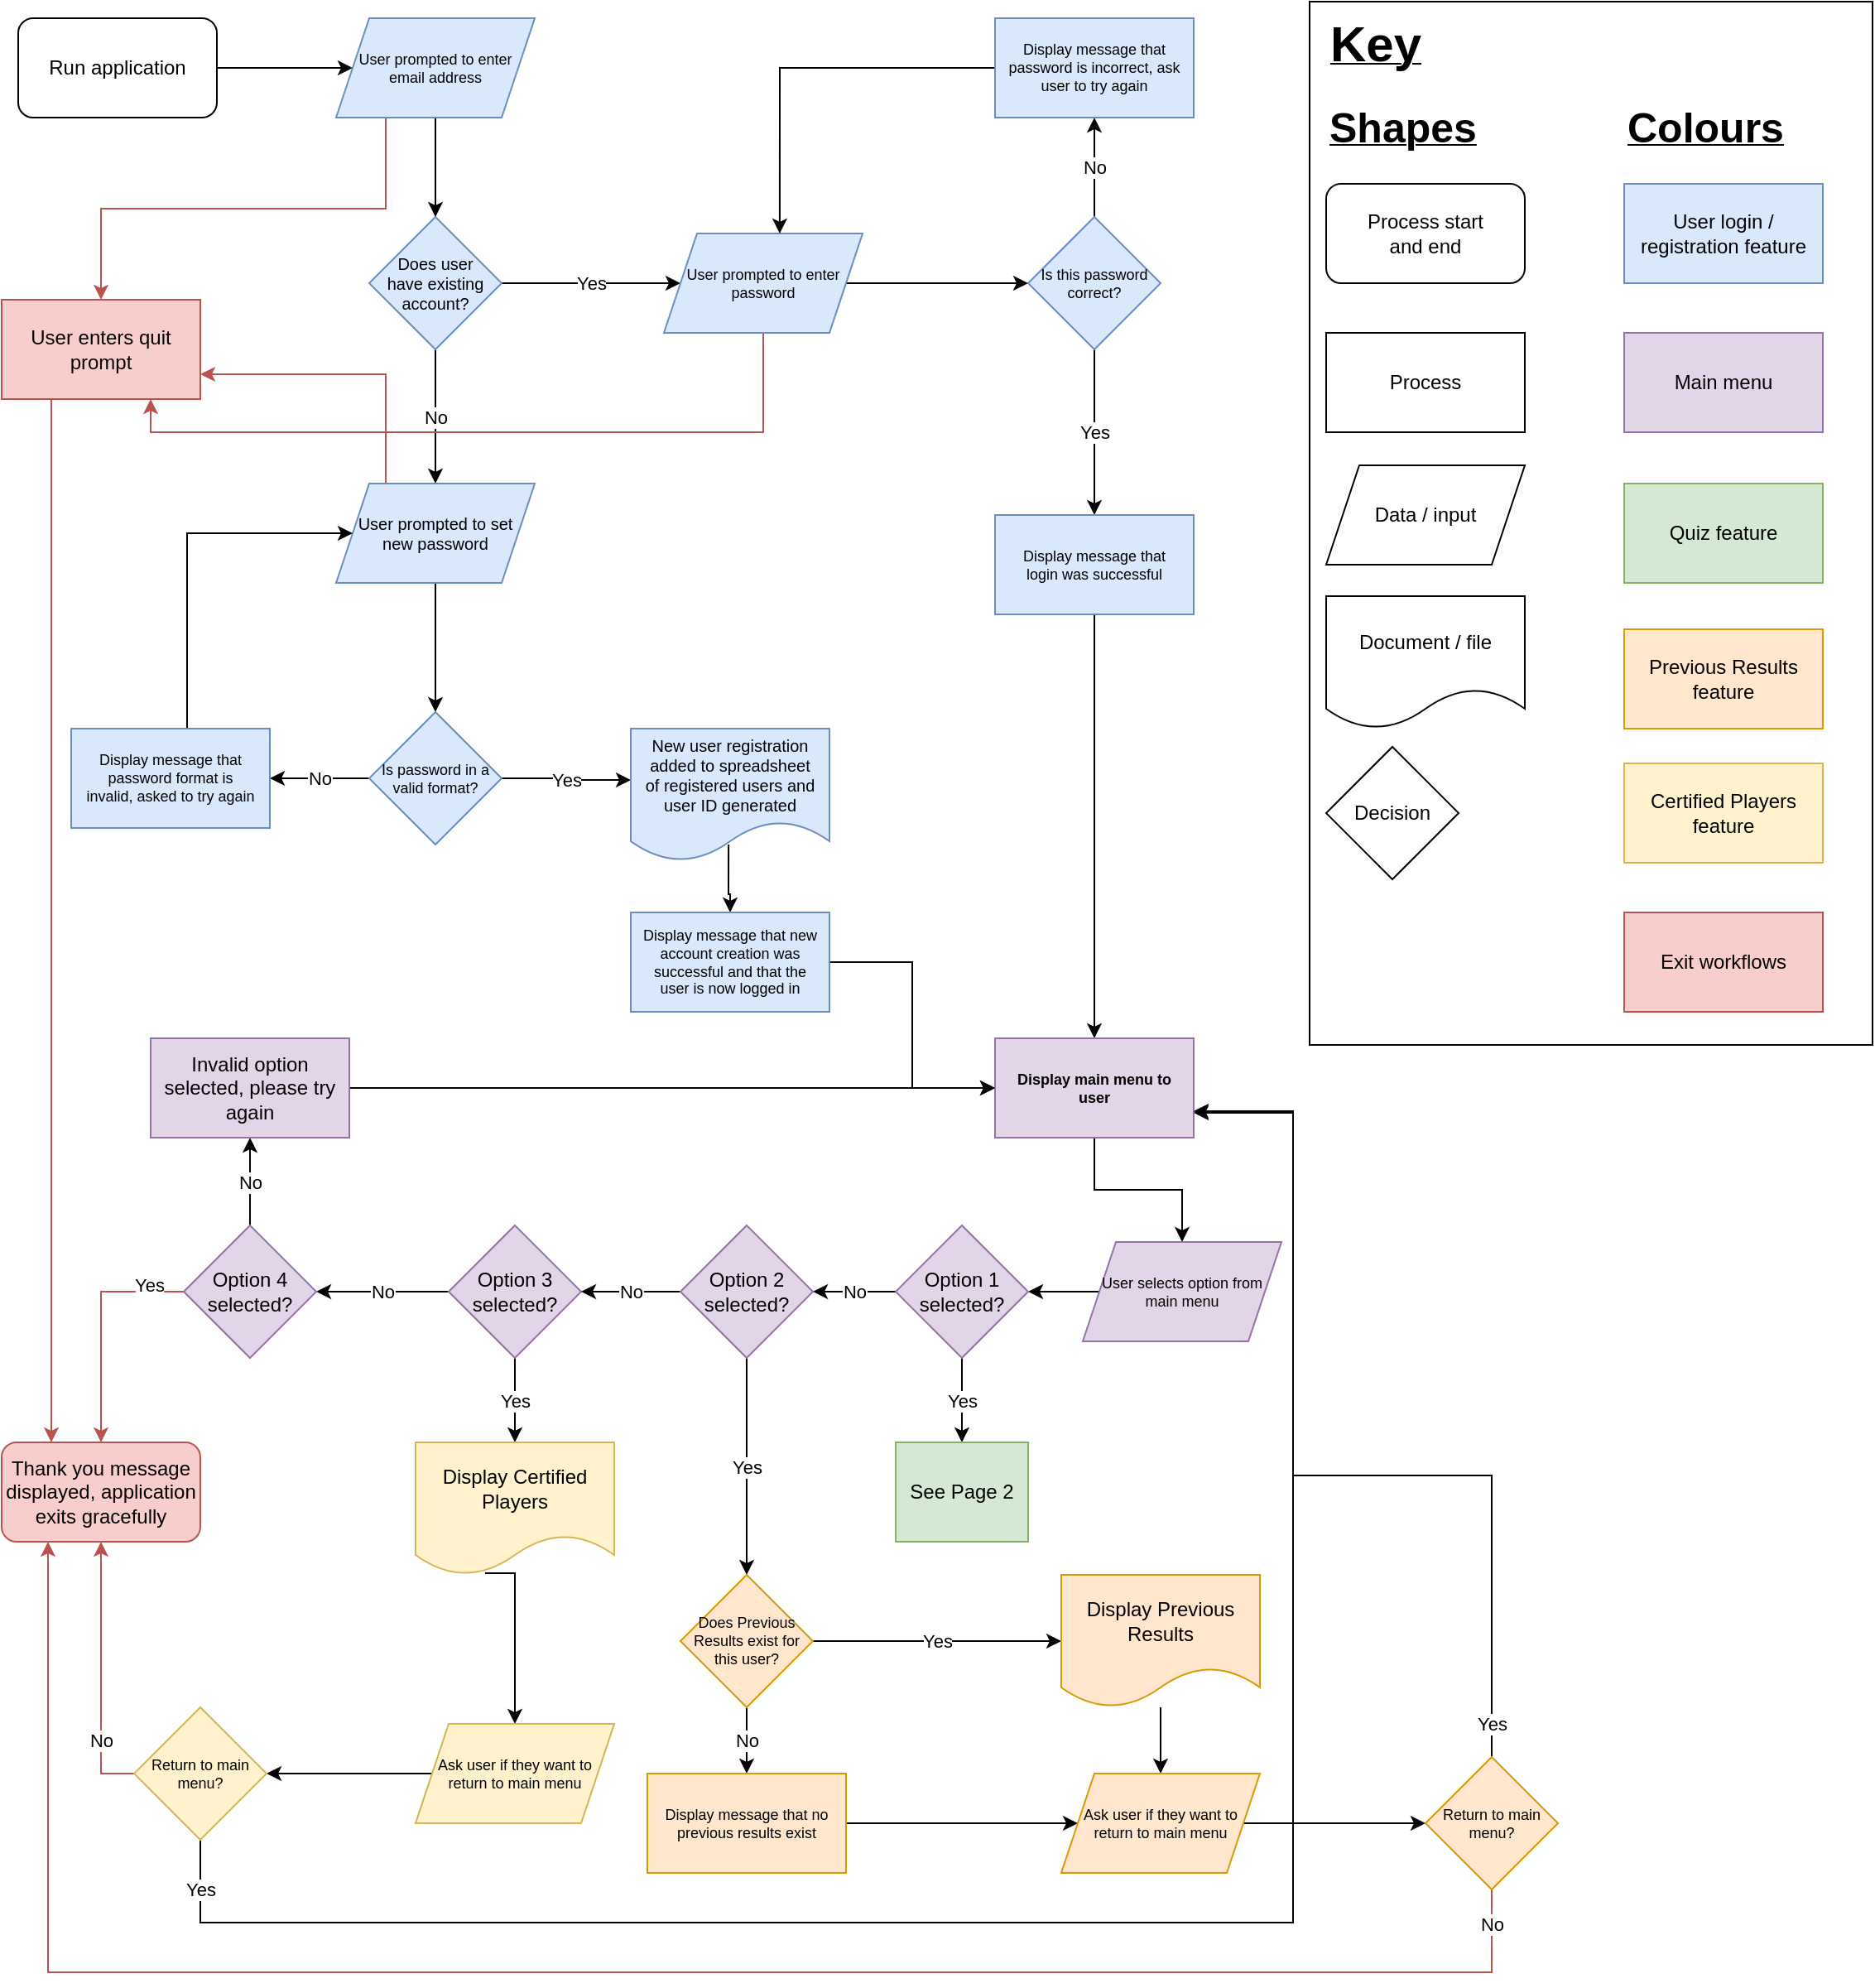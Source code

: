 <mxfile version="21.1.6" type="device" pages="2">
  <diagram name="Page-1" id="0SC2XsO1XCHTR90pyxxA">
    <mxGraphModel dx="1434" dy="758" grid="1" gridSize="10" guides="1" tooltips="1" connect="1" arrows="1" fold="1" page="1" pageScale="1" pageWidth="1200" pageHeight="1250" math="0" shadow="0">
      <root>
        <mxCell id="0" />
        <mxCell id="1" parent="0" />
        <mxCell id="Zx91uQ-LiGVZXYL8dxc4-5" value="" style="rounded=0;whiteSpace=wrap;html=1;" vertex="1" parent="1">
          <mxGeometry x="800" y="10" width="340" height="630" as="geometry" />
        </mxCell>
        <mxCell id="zKJ1avxTrPC6M9d2qa7q-4" value="" style="edgeStyle=orthogonalEdgeStyle;rounded=0;orthogonalLoop=1;jettySize=auto;html=1;strokeColor=default;" edge="1" parent="1" source="zKJ1avxTrPC6M9d2qa7q-1" target="zKJ1avxTrPC6M9d2qa7q-3">
          <mxGeometry relative="1" as="geometry" />
        </mxCell>
        <mxCell id="zKJ1avxTrPC6M9d2qa7q-1" value="Run application" style="rounded=1;whiteSpace=wrap;html=1;" vertex="1" parent="1">
          <mxGeometry x="20" y="20" width="120" height="60" as="geometry" />
        </mxCell>
        <mxCell id="zKJ1avxTrPC6M9d2qa7q-7" value="Yes" style="edgeStyle=orthogonalEdgeStyle;rounded=0;orthogonalLoop=1;jettySize=auto;html=1;strokeColor=default;" edge="1" parent="1" source="zKJ1avxTrPC6M9d2qa7q-2" target="zKJ1avxTrPC6M9d2qa7q-6">
          <mxGeometry relative="1" as="geometry" />
        </mxCell>
        <mxCell id="zKJ1avxTrPC6M9d2qa7q-9" value="No" style="edgeStyle=orthogonalEdgeStyle;rounded=0;orthogonalLoop=1;jettySize=auto;html=1;strokeColor=default;" edge="1" parent="1" source="zKJ1avxTrPC6M9d2qa7q-2" target="zKJ1avxTrPC6M9d2qa7q-8">
          <mxGeometry relative="1" as="geometry" />
        </mxCell>
        <mxCell id="zKJ1avxTrPC6M9d2qa7q-2" value="&lt;font style=&quot;font-size: 10px;&quot;&gt;Does user have existing account?&lt;/font&gt;" style="rhombus;whiteSpace=wrap;html=1;spacingLeft=6;spacingBottom=6;spacingRight=6;spacingTop=6;fontSize=10;strokeColor=#6c8ebf;fillColor=#dae8fc;" vertex="1" parent="1">
          <mxGeometry x="232" y="140" width="80" height="80" as="geometry" />
        </mxCell>
        <mxCell id="zKJ1avxTrPC6M9d2qa7q-5" value="" style="edgeStyle=orthogonalEdgeStyle;rounded=0;orthogonalLoop=1;jettySize=auto;html=1;strokeColor=default;" edge="1" parent="1" source="zKJ1avxTrPC6M9d2qa7q-3" target="zKJ1avxTrPC6M9d2qa7q-2">
          <mxGeometry relative="1" as="geometry" />
        </mxCell>
        <mxCell id="zKJ1avxTrPC6M9d2qa7q-47" style="edgeStyle=orthogonalEdgeStyle;rounded=0;orthogonalLoop=1;jettySize=auto;html=1;exitX=0.25;exitY=1;exitDx=0;exitDy=0;entryX=0.5;entryY=0;entryDx=0;entryDy=0;fillColor=#f8cecc;strokeColor=#b85450;" edge="1" parent="1" source="zKJ1avxTrPC6M9d2qa7q-3" target="zKJ1avxTrPC6M9d2qa7q-46">
          <mxGeometry relative="1" as="geometry" />
        </mxCell>
        <mxCell id="zKJ1avxTrPC6M9d2qa7q-3" value="User prompted to enter email address" style="shape=parallelogram;perimeter=parallelogramPerimeter;whiteSpace=wrap;html=1;fixedSize=1;spacingTop=6;spacing=2;spacingLeft=6;spacingBottom=6;spacingRight=6;fontSize=9;strokeColor=#6c8ebf;fillColor=#dae8fc;" vertex="1" parent="1">
          <mxGeometry x="212" y="20" width="120" height="60" as="geometry" />
        </mxCell>
        <mxCell id="zKJ1avxTrPC6M9d2qa7q-18" value="" style="edgeStyle=orthogonalEdgeStyle;rounded=0;orthogonalLoop=1;jettySize=auto;html=1;strokeColor=default;" edge="1" parent="1" source="zKJ1avxTrPC6M9d2qa7q-6" target="zKJ1avxTrPC6M9d2qa7q-17">
          <mxGeometry relative="1" as="geometry" />
        </mxCell>
        <mxCell id="zKJ1avxTrPC6M9d2qa7q-48" style="edgeStyle=orthogonalEdgeStyle;rounded=0;orthogonalLoop=1;jettySize=auto;html=1;exitX=0.5;exitY=1;exitDx=0;exitDy=0;entryX=0.75;entryY=1;entryDx=0;entryDy=0;fillColor=#f8cecc;strokeColor=#b85450;" edge="1" parent="1" source="zKJ1avxTrPC6M9d2qa7q-6" target="zKJ1avxTrPC6M9d2qa7q-46">
          <mxGeometry relative="1" as="geometry" />
        </mxCell>
        <mxCell id="zKJ1avxTrPC6M9d2qa7q-6" value="User prompted to enter password" style="shape=parallelogram;perimeter=parallelogramPerimeter;whiteSpace=wrap;html=1;fixedSize=1;fontSize=9;spacingLeft=6;spacingBottom=6;spacingRight=6;spacingTop=6;strokeColor=#6c8ebf;fillColor=#dae8fc;" vertex="1" parent="1">
          <mxGeometry x="410" y="150" width="120" height="60" as="geometry" />
        </mxCell>
        <mxCell id="zKJ1avxTrPC6M9d2qa7q-11" value="" style="edgeStyle=orthogonalEdgeStyle;rounded=0;orthogonalLoop=1;jettySize=auto;html=1;strokeColor=default;" edge="1" parent="1" source="zKJ1avxTrPC6M9d2qa7q-8" target="zKJ1avxTrPC6M9d2qa7q-10">
          <mxGeometry relative="1" as="geometry" />
        </mxCell>
        <mxCell id="zKJ1avxTrPC6M9d2qa7q-50" style="edgeStyle=orthogonalEdgeStyle;rounded=0;orthogonalLoop=1;jettySize=auto;html=1;exitX=0.25;exitY=0;exitDx=0;exitDy=0;entryX=1;entryY=0.75;entryDx=0;entryDy=0;fillColor=#f8cecc;strokeColor=#b85450;" edge="1" parent="1" source="zKJ1avxTrPC6M9d2qa7q-8" target="zKJ1avxTrPC6M9d2qa7q-46">
          <mxGeometry relative="1" as="geometry" />
        </mxCell>
        <mxCell id="zKJ1avxTrPC6M9d2qa7q-8" value="User prompted to set new password" style="shape=parallelogram;perimeter=parallelogramPerimeter;whiteSpace=wrap;html=1;fixedSize=1;fontSize=10;spacingLeft=6;spacingBottom=6;spacingRight=6;spacingTop=6;strokeColor=#6c8ebf;fillColor=#dae8fc;" vertex="1" parent="1">
          <mxGeometry x="212" y="301" width="120" height="60" as="geometry" />
        </mxCell>
        <mxCell id="zKJ1avxTrPC6M9d2qa7q-13" value="No" style="edgeStyle=orthogonalEdgeStyle;rounded=0;orthogonalLoop=1;jettySize=auto;html=1;strokeColor=default;" edge="1" parent="1" source="zKJ1avxTrPC6M9d2qa7q-10" target="zKJ1avxTrPC6M9d2qa7q-12">
          <mxGeometry relative="1" as="geometry" />
        </mxCell>
        <mxCell id="zKJ1avxTrPC6M9d2qa7q-16" value="Yes" style="edgeStyle=orthogonalEdgeStyle;rounded=0;orthogonalLoop=1;jettySize=auto;html=1;strokeColor=default;entryX=0;entryY=0.388;entryDx=0;entryDy=0;entryPerimeter=0;" edge="1" parent="1" source="zKJ1avxTrPC6M9d2qa7q-10" target="TVNj_L7l5D1jtbkQHfFh-1">
          <mxGeometry relative="1" as="geometry">
            <mxPoint x="410" y="479" as="targetPoint" />
          </mxGeometry>
        </mxCell>
        <mxCell id="zKJ1avxTrPC6M9d2qa7q-10" value="Is password in a valid format?" style="rhombus;whiteSpace=wrap;html=1;fontSize=9;spacingLeft=6;spacingBottom=6;spacingRight=6;spacingTop=6;strokeColor=#6c8ebf;fillColor=#dae8fc;" vertex="1" parent="1">
          <mxGeometry x="232" y="439" width="80" height="80" as="geometry" />
        </mxCell>
        <mxCell id="zKJ1avxTrPC6M9d2qa7q-14" style="edgeStyle=orthogonalEdgeStyle;rounded=0;orthogonalLoop=1;jettySize=auto;html=1;entryX=0;entryY=0.5;entryDx=0;entryDy=0;strokeColor=default;" edge="1" parent="1" source="zKJ1avxTrPC6M9d2qa7q-12" target="zKJ1avxTrPC6M9d2qa7q-8">
          <mxGeometry relative="1" as="geometry">
            <Array as="points">
              <mxPoint x="122" y="331" />
            </Array>
          </mxGeometry>
        </mxCell>
        <mxCell id="zKJ1avxTrPC6M9d2qa7q-12" value="Display message that password format is invalid, asked to try again" style="whiteSpace=wrap;html=1;fontSize=9;spacingLeft=6;spacingBottom=6;spacingRight=6;spacingTop=6;strokeColor=#6c8ebf;fillColor=#dae8fc;" vertex="1" parent="1">
          <mxGeometry x="52" y="449" width="120" height="60" as="geometry" />
        </mxCell>
        <mxCell id="zKJ1avxTrPC6M9d2qa7q-23" value="" style="edgeStyle=orthogonalEdgeStyle;rounded=0;orthogonalLoop=1;jettySize=auto;html=1;strokeColor=default;exitX=0.492;exitY=0.875;exitDx=0;exitDy=0;exitPerimeter=0;" edge="1" parent="1" source="TVNj_L7l5D1jtbkQHfFh-1" target="zKJ1avxTrPC6M9d2qa7q-22">
          <mxGeometry relative="1" as="geometry">
            <mxPoint x="470" y="509" as="sourcePoint" />
          </mxGeometry>
        </mxCell>
        <mxCell id="zKJ1avxTrPC6M9d2qa7q-20" value="No" style="edgeStyle=orthogonalEdgeStyle;rounded=0;orthogonalLoop=1;jettySize=auto;html=1;strokeColor=default;" edge="1" parent="1" source="zKJ1avxTrPC6M9d2qa7q-17" target="zKJ1avxTrPC6M9d2qa7q-19">
          <mxGeometry relative="1" as="geometry" />
        </mxCell>
        <mxCell id="zKJ1avxTrPC6M9d2qa7q-25" value="Yes" style="edgeStyle=orthogonalEdgeStyle;rounded=0;orthogonalLoop=1;jettySize=auto;html=1;strokeColor=default;" edge="1" parent="1" source="zKJ1avxTrPC6M9d2qa7q-17" target="zKJ1avxTrPC6M9d2qa7q-24">
          <mxGeometry relative="1" as="geometry" />
        </mxCell>
        <mxCell id="zKJ1avxTrPC6M9d2qa7q-17" value="Is this password correct?" style="rhombus;whiteSpace=wrap;html=1;fontSize=9;spacingLeft=6;spacingBottom=6;spacingRight=6;spacingTop=6;strokeColor=#6c8ebf;fillColor=#dae8fc;" vertex="1" parent="1">
          <mxGeometry x="630" y="140" width="80" height="80" as="geometry" />
        </mxCell>
        <mxCell id="zKJ1avxTrPC6M9d2qa7q-21" style="edgeStyle=orthogonalEdgeStyle;rounded=0;orthogonalLoop=1;jettySize=auto;html=1;exitX=0;exitY=0.5;exitDx=0;exitDy=0;entryX=0.583;entryY=0;entryDx=0;entryDy=0;entryPerimeter=0;strokeColor=default;" edge="1" parent="1" source="zKJ1avxTrPC6M9d2qa7q-19" target="zKJ1avxTrPC6M9d2qa7q-6">
          <mxGeometry relative="1" as="geometry" />
        </mxCell>
        <mxCell id="zKJ1avxTrPC6M9d2qa7q-19" value="Display message that password is incorrect, ask user to try again" style="whiteSpace=wrap;html=1;fontSize=9;spacingLeft=6;spacingBottom=6;spacingRight=6;spacingTop=6;strokeColor=#6c8ebf;fillColor=#dae8fc;" vertex="1" parent="1">
          <mxGeometry x="610" y="20" width="120" height="60" as="geometry" />
        </mxCell>
        <mxCell id="zKJ1avxTrPC6M9d2qa7q-42" style="edgeStyle=orthogonalEdgeStyle;rounded=0;orthogonalLoop=1;jettySize=auto;html=1;exitX=1;exitY=0.5;exitDx=0;exitDy=0;entryX=0;entryY=0.5;entryDx=0;entryDy=0;" edge="1" parent="1" source="zKJ1avxTrPC6M9d2qa7q-22" target="zKJ1avxTrPC6M9d2qa7q-26">
          <mxGeometry relative="1" as="geometry" />
        </mxCell>
        <mxCell id="zKJ1avxTrPC6M9d2qa7q-22" value="Display message that new account creation was successful and that the user is now logged in" style="whiteSpace=wrap;html=1;fontSize=9;spacingLeft=6;spacingBottom=6;spacingRight=6;spacingTop=6;strokeColor=#6c8ebf;fillColor=#dae8fc;" vertex="1" parent="1">
          <mxGeometry x="390" y="560" width="120" height="60" as="geometry" />
        </mxCell>
        <mxCell id="zKJ1avxTrPC6M9d2qa7q-27" value="" style="edgeStyle=orthogonalEdgeStyle;rounded=0;orthogonalLoop=1;jettySize=auto;html=1;" edge="1" parent="1" source="zKJ1avxTrPC6M9d2qa7q-24" target="zKJ1avxTrPC6M9d2qa7q-26">
          <mxGeometry relative="1" as="geometry" />
        </mxCell>
        <mxCell id="zKJ1avxTrPC6M9d2qa7q-24" value="Display message that login was successful" style="whiteSpace=wrap;html=1;fontSize=9;spacingLeft=6;spacingBottom=6;spacingRight=6;spacingTop=6;strokeColor=#6c8ebf;fillColor=#dae8fc;" vertex="1" parent="1">
          <mxGeometry x="610" y="320" width="120" height="60" as="geometry" />
        </mxCell>
        <mxCell id="zKJ1avxTrPC6M9d2qa7q-32" value="" style="edgeStyle=orthogonalEdgeStyle;rounded=0;orthogonalLoop=1;jettySize=auto;html=1;" edge="1" parent="1" source="zKJ1avxTrPC6M9d2qa7q-26" target="zKJ1avxTrPC6M9d2qa7q-31">
          <mxGeometry relative="1" as="geometry" />
        </mxCell>
        <mxCell id="zKJ1avxTrPC6M9d2qa7q-26" value="Display main menu to user" style="whiteSpace=wrap;html=1;fontSize=9;fillColor=#e1d5e7;strokeColor=#9673a6;spacingLeft=6;spacingBottom=6;spacingRight=6;spacingTop=6;fontStyle=1" vertex="1" parent="1">
          <mxGeometry x="610" y="636" width="120" height="60" as="geometry" />
        </mxCell>
        <mxCell id="zKJ1avxTrPC6M9d2qa7q-37" value="" style="edgeStyle=orthogonalEdgeStyle;rounded=0;orthogonalLoop=1;jettySize=auto;html=1;" edge="1" parent="1" source="zKJ1avxTrPC6M9d2qa7q-31" target="zKJ1avxTrPC6M9d2qa7q-33">
          <mxGeometry relative="1" as="geometry" />
        </mxCell>
        <mxCell id="zKJ1avxTrPC6M9d2qa7q-31" value="User selects option from main menu" style="shape=parallelogram;perimeter=parallelogramPerimeter;whiteSpace=wrap;html=1;fixedSize=1;fontSize=9;fillColor=#e1d5e7;strokeColor=#9673a6;spacingLeft=6;spacingBottom=6;spacingRight=6;spacingTop=6;" vertex="1" parent="1">
          <mxGeometry x="663" y="759" width="120" height="60" as="geometry" />
        </mxCell>
        <mxCell id="aBdS041nlQMWMxgXmaI8-2" value="Yes" style="edgeStyle=orthogonalEdgeStyle;rounded=0;orthogonalLoop=1;jettySize=auto;html=1;" edge="1" parent="1" source="zKJ1avxTrPC6M9d2qa7q-33" target="aBdS041nlQMWMxgXmaI8-1">
          <mxGeometry relative="1" as="geometry" />
        </mxCell>
        <mxCell id="yBEaBisVSus7Nq-yGn51-2" value="No" style="edgeStyle=orthogonalEdgeStyle;rounded=0;orthogonalLoop=1;jettySize=auto;html=1;" edge="1" parent="1" source="zKJ1avxTrPC6M9d2qa7q-33" target="yBEaBisVSus7Nq-yGn51-1">
          <mxGeometry relative="1" as="geometry" />
        </mxCell>
        <mxCell id="zKJ1avxTrPC6M9d2qa7q-33" value="Option 1 selected?" style="rhombus;whiteSpace=wrap;html=1;fillColor=#e1d5e7;strokeColor=#9673a6;" vertex="1" parent="1">
          <mxGeometry x="550" y="749" width="80" height="80" as="geometry" />
        </mxCell>
        <mxCell id="zKJ1avxTrPC6M9d2qa7q-39" value="No" style="edgeStyle=orthogonalEdgeStyle;rounded=0;orthogonalLoop=1;jettySize=auto;html=1;" edge="1" parent="1" source="zKJ1avxTrPC6M9d2qa7q-35" target="zKJ1avxTrPC6M9d2qa7q-38">
          <mxGeometry relative="1" as="geometry" />
        </mxCell>
        <mxCell id="B2B5dfJSyxNBqkWhFuWf-4" value="Yes" style="edgeStyle=orthogonalEdgeStyle;rounded=0;orthogonalLoop=1;jettySize=auto;html=1;" edge="1" parent="1" source="zKJ1avxTrPC6M9d2qa7q-35" target="B2B5dfJSyxNBqkWhFuWf-3">
          <mxGeometry relative="1" as="geometry" />
        </mxCell>
        <mxCell id="zKJ1avxTrPC6M9d2qa7q-35" value="Option 3 selected?" style="rhombus;whiteSpace=wrap;html=1;fillColor=#e1d5e7;strokeColor=#9673a6;" vertex="1" parent="1">
          <mxGeometry x="280" y="749" width="80" height="80" as="geometry" />
        </mxCell>
        <mxCell id="zKJ1avxTrPC6M9d2qa7q-44" value="No" style="edgeStyle=orthogonalEdgeStyle;rounded=0;orthogonalLoop=1;jettySize=auto;html=1;" edge="1" parent="1" source="zKJ1avxTrPC6M9d2qa7q-38" target="zKJ1avxTrPC6M9d2qa7q-43">
          <mxGeometry relative="1" as="geometry" />
        </mxCell>
        <mxCell id="zKJ1avxTrPC6M9d2qa7q-52" style="edgeStyle=orthogonalEdgeStyle;rounded=0;orthogonalLoop=1;jettySize=auto;html=1;exitX=0;exitY=0.5;exitDx=0;exitDy=0;entryX=0.5;entryY=0;entryDx=0;entryDy=0;fillColor=#f8cecc;strokeColor=#b85450;" edge="1" parent="1" source="zKJ1avxTrPC6M9d2qa7q-38" target="zKJ1avxTrPC6M9d2qa7q-51">
          <mxGeometry relative="1" as="geometry" />
        </mxCell>
        <mxCell id="zKJ1avxTrPC6M9d2qa7q-53" value="Yes" style="edgeLabel;html=1;align=center;verticalAlign=middle;resizable=0;points=[];" vertex="1" connectable="0" parent="zKJ1avxTrPC6M9d2qa7q-52">
          <mxGeometry x="-0.696" y="-4" relative="1" as="geometry">
            <mxPoint as="offset" />
          </mxGeometry>
        </mxCell>
        <mxCell id="zKJ1avxTrPC6M9d2qa7q-38" value="Option 4 selected?" style="rhombus;whiteSpace=wrap;html=1;fillColor=#e1d5e7;strokeColor=#9673a6;" vertex="1" parent="1">
          <mxGeometry x="120" y="749" width="80" height="80" as="geometry" />
        </mxCell>
        <mxCell id="zKJ1avxTrPC6M9d2qa7q-45" style="edgeStyle=orthogonalEdgeStyle;rounded=0;orthogonalLoop=1;jettySize=auto;html=1;" edge="1" parent="1" source="zKJ1avxTrPC6M9d2qa7q-43" target="zKJ1avxTrPC6M9d2qa7q-26">
          <mxGeometry relative="1" as="geometry" />
        </mxCell>
        <mxCell id="zKJ1avxTrPC6M9d2qa7q-43" value="Invalid option selected, please try again" style="whiteSpace=wrap;html=1;fillColor=#e1d5e7;strokeColor=#9673a6;" vertex="1" parent="1">
          <mxGeometry x="100" y="636" width="120" height="60" as="geometry" />
        </mxCell>
        <mxCell id="zKJ1avxTrPC6M9d2qa7q-54" style="edgeStyle=orthogonalEdgeStyle;rounded=0;orthogonalLoop=1;jettySize=auto;html=1;exitX=0.25;exitY=1;exitDx=0;exitDy=0;entryX=0.25;entryY=0;entryDx=0;entryDy=0;fillColor=#f8cecc;strokeColor=#b85450;" edge="1" parent="1" source="zKJ1avxTrPC6M9d2qa7q-46" target="zKJ1avxTrPC6M9d2qa7q-51">
          <mxGeometry relative="1" as="geometry" />
        </mxCell>
        <mxCell id="zKJ1avxTrPC6M9d2qa7q-46" value="User enters quit prompt" style="rounded=0;whiteSpace=wrap;html=1;fillColor=#f8cecc;strokeColor=#b85450;" vertex="1" parent="1">
          <mxGeometry x="10" y="190" width="120" height="60" as="geometry" />
        </mxCell>
        <mxCell id="zKJ1avxTrPC6M9d2qa7q-51" value="Thank you message displayed, application exits gracefully" style="rounded=1;whiteSpace=wrap;html=1;fillColor=#f8cecc;strokeColor=#b85450;" vertex="1" parent="1">
          <mxGeometry x="10" y="880" width="120" height="60" as="geometry" />
        </mxCell>
        <mxCell id="aBdS041nlQMWMxgXmaI8-1" value="See Page 2" style="whiteSpace=wrap;html=1;fillColor=#d5e8d4;strokeColor=#82b366;" vertex="1" parent="1">
          <mxGeometry x="550" y="880" width="80" height="60" as="geometry" />
        </mxCell>
        <mxCell id="TVNj_L7l5D1jtbkQHfFh-1" value="New user registration added to spreadsheet of registered users and user ID generated" style="shape=document;whiteSpace=wrap;html=1;boundedLbl=1;fillColor=#dae8fc;strokeColor=#6c8ebf;spacingTop=6;spacingLeft=6;spacingRight=6;fontSize=10;spacingBottom=6;" vertex="1" parent="1">
          <mxGeometry x="390" y="449" width="120" height="80" as="geometry" />
        </mxCell>
        <mxCell id="yBEaBisVSus7Nq-yGn51-3" value="No" style="edgeStyle=orthogonalEdgeStyle;rounded=0;orthogonalLoop=1;jettySize=auto;html=1;" edge="1" parent="1" source="yBEaBisVSus7Nq-yGn51-1" target="zKJ1avxTrPC6M9d2qa7q-35">
          <mxGeometry relative="1" as="geometry" />
        </mxCell>
        <mxCell id="B2B5dfJSyxNBqkWhFuWf-2" value="Yes" style="edgeStyle=orthogonalEdgeStyle;rounded=0;orthogonalLoop=1;jettySize=auto;html=1;" edge="1" parent="1" source="yBEaBisVSus7Nq-yGn51-1" target="B2B5dfJSyxNBqkWhFuWf-1">
          <mxGeometry relative="1" as="geometry" />
        </mxCell>
        <mxCell id="yBEaBisVSus7Nq-yGn51-1" value="Option 2 selected?" style="rhombus;whiteSpace=wrap;html=1;fillColor=#e1d5e7;strokeColor=#9673a6;" vertex="1" parent="1">
          <mxGeometry x="420" y="749" width="80" height="80" as="geometry" />
        </mxCell>
        <mxCell id="B2B5dfJSyxNBqkWhFuWf-13" value="No" style="edgeStyle=orthogonalEdgeStyle;rounded=0;orthogonalLoop=1;jettySize=auto;html=1;" edge="1" parent="1" source="B2B5dfJSyxNBqkWhFuWf-1" target="B2B5dfJSyxNBqkWhFuWf-12">
          <mxGeometry relative="1" as="geometry" />
        </mxCell>
        <mxCell id="B2B5dfJSyxNBqkWhFuWf-16" value="Yes" style="edgeStyle=orthogonalEdgeStyle;rounded=0;orthogonalLoop=1;jettySize=auto;html=1;" edge="1" parent="1" source="B2B5dfJSyxNBqkWhFuWf-1" target="B2B5dfJSyxNBqkWhFuWf-14">
          <mxGeometry relative="1" as="geometry" />
        </mxCell>
        <mxCell id="B2B5dfJSyxNBqkWhFuWf-1" value="Does Previous Results exist for this user?" style="rhombus;whiteSpace=wrap;html=1;fillColor=#ffe6cc;strokeColor=#d79b00;fontSize=9;spacingTop=6;spacingLeft=6;spacingBottom=6;spacingRight=6;" vertex="1" parent="1">
          <mxGeometry x="420" y="960" width="80" height="80" as="geometry" />
        </mxCell>
        <mxCell id="B2B5dfJSyxNBqkWhFuWf-6" value="" style="edgeStyle=orthogonalEdgeStyle;rounded=0;orthogonalLoop=1;jettySize=auto;html=1;exitX=0.35;exitY=0.988;exitDx=0;exitDy=0;exitPerimeter=0;" edge="1" parent="1" source="B2B5dfJSyxNBqkWhFuWf-3" target="B2B5dfJSyxNBqkWhFuWf-5">
          <mxGeometry relative="1" as="geometry">
            <Array as="points">
              <mxPoint x="320" y="959" />
            </Array>
          </mxGeometry>
        </mxCell>
        <mxCell id="B2B5dfJSyxNBqkWhFuWf-3" value="Display Certified Players" style="shape=document;whiteSpace=wrap;html=1;boundedLbl=1;fillColor=#fff2cc;strokeColor=#d6b656;" vertex="1" parent="1">
          <mxGeometry x="260" y="880" width="120" height="80" as="geometry" />
        </mxCell>
        <mxCell id="B2B5dfJSyxNBqkWhFuWf-8" value="" style="edgeStyle=orthogonalEdgeStyle;rounded=0;orthogonalLoop=1;jettySize=auto;html=1;" edge="1" parent="1" source="B2B5dfJSyxNBqkWhFuWf-5" target="B2B5dfJSyxNBqkWhFuWf-7">
          <mxGeometry relative="1" as="geometry" />
        </mxCell>
        <mxCell id="B2B5dfJSyxNBqkWhFuWf-5" value="Ask user if they want to return to main menu" style="shape=parallelogram;perimeter=parallelogramPerimeter;whiteSpace=wrap;html=1;fixedSize=1;fillColor=#fff2cc;strokeColor=#d6b656;fontSize=9;" vertex="1" parent="1">
          <mxGeometry x="260" y="1050" width="120" height="60" as="geometry" />
        </mxCell>
        <mxCell id="B2B5dfJSyxNBqkWhFuWf-10" value="No" style="edgeStyle=orthogonalEdgeStyle;rounded=0;orthogonalLoop=1;jettySize=auto;html=1;exitX=0;exitY=0.5;exitDx=0;exitDy=0;fillColor=#f8cecc;strokeColor=#b85450;" edge="1" parent="1" source="B2B5dfJSyxNBqkWhFuWf-7" target="zKJ1avxTrPC6M9d2qa7q-51">
          <mxGeometry x="-0.5" relative="1" as="geometry">
            <mxPoint as="offset" />
          </mxGeometry>
        </mxCell>
        <mxCell id="B2B5dfJSyxNBqkWhFuWf-11" value="Yes" style="edgeStyle=orthogonalEdgeStyle;rounded=0;orthogonalLoop=1;jettySize=auto;html=1;entryX=1;entryY=0.75;entryDx=0;entryDy=0;" edge="1" parent="1" source="B2B5dfJSyxNBqkWhFuWf-7" target="zKJ1avxTrPC6M9d2qa7q-26">
          <mxGeometry x="-0.952" relative="1" as="geometry">
            <Array as="points">
              <mxPoint x="130" y="1170" />
              <mxPoint x="790" y="1170" />
              <mxPoint x="790" y="681" />
            </Array>
            <mxPoint as="offset" />
          </mxGeometry>
        </mxCell>
        <mxCell id="B2B5dfJSyxNBqkWhFuWf-7" value="Return to main menu?" style="rhombus;whiteSpace=wrap;html=1;fontSize=9;fillColor=#fff2cc;strokeColor=#d6b656;" vertex="1" parent="1">
          <mxGeometry x="90" y="1040" width="80" height="80" as="geometry" />
        </mxCell>
        <mxCell id="B2B5dfJSyxNBqkWhFuWf-18" style="edgeStyle=orthogonalEdgeStyle;rounded=0;orthogonalLoop=1;jettySize=auto;html=1;" edge="1" parent="1" source="B2B5dfJSyxNBqkWhFuWf-12" target="B2B5dfJSyxNBqkWhFuWf-17">
          <mxGeometry relative="1" as="geometry" />
        </mxCell>
        <mxCell id="B2B5dfJSyxNBqkWhFuWf-12" value="Display message that no previous results exist" style="whiteSpace=wrap;html=1;fontSize=9;fillColor=#ffe6cc;strokeColor=#d79b00;spacingTop=6;spacingLeft=6;spacingBottom=6;spacingRight=6;" vertex="1" parent="1">
          <mxGeometry x="400" y="1080" width="120" height="60" as="geometry" />
        </mxCell>
        <mxCell id="B2B5dfJSyxNBqkWhFuWf-19" value="" style="edgeStyle=orthogonalEdgeStyle;rounded=0;orthogonalLoop=1;jettySize=auto;html=1;" edge="1" parent="1" source="B2B5dfJSyxNBqkWhFuWf-14" target="B2B5dfJSyxNBqkWhFuWf-17">
          <mxGeometry relative="1" as="geometry" />
        </mxCell>
        <mxCell id="B2B5dfJSyxNBqkWhFuWf-14" value="Display Previous Results" style="shape=document;whiteSpace=wrap;html=1;boundedLbl=1;fillColor=#ffe6cc;strokeColor=#d79b00;" vertex="1" parent="1">
          <mxGeometry x="650" y="960" width="120" height="80" as="geometry" />
        </mxCell>
        <mxCell id="B2B5dfJSyxNBqkWhFuWf-21" value="" style="edgeStyle=orthogonalEdgeStyle;rounded=0;orthogonalLoop=1;jettySize=auto;html=1;" edge="1" parent="1" source="B2B5dfJSyxNBqkWhFuWf-17" target="B2B5dfJSyxNBqkWhFuWf-20">
          <mxGeometry relative="1" as="geometry" />
        </mxCell>
        <mxCell id="B2B5dfJSyxNBqkWhFuWf-17" value="Ask user if they want to return to main menu" style="shape=parallelogram;perimeter=parallelogramPerimeter;whiteSpace=wrap;html=1;fixedSize=1;fillColor=#ffe6cc;strokeColor=#d79b00;fontSize=9;" vertex="1" parent="1">
          <mxGeometry x="650" y="1080" width="120" height="60" as="geometry" />
        </mxCell>
        <mxCell id="B2B5dfJSyxNBqkWhFuWf-23" value="Yes" style="edgeStyle=orthogonalEdgeStyle;rounded=0;orthogonalLoop=1;jettySize=auto;html=1;" edge="1" parent="1" source="B2B5dfJSyxNBqkWhFuWf-20">
          <mxGeometry x="-0.93" relative="1" as="geometry">
            <mxPoint x="730" y="680" as="targetPoint" />
            <Array as="points">
              <mxPoint x="910" y="900" />
              <mxPoint x="790" y="900" />
              <mxPoint x="790" y="680" />
            </Array>
            <mxPoint as="offset" />
          </mxGeometry>
        </mxCell>
        <mxCell id="B2B5dfJSyxNBqkWhFuWf-24" value="No" style="edgeStyle=orthogonalEdgeStyle;rounded=0;orthogonalLoop=1;jettySize=auto;html=1;exitX=0.5;exitY=1;exitDx=0;exitDy=0;entryX=0.5;entryY=1;entryDx=0;entryDy=0;fillColor=#f8cecc;strokeColor=#b85450;" edge="1" parent="1" source="B2B5dfJSyxNBqkWhFuWf-20">
          <mxGeometry x="-0.965" relative="1" as="geometry">
            <mxPoint x="878" y="1150" as="sourcePoint" />
            <mxPoint x="38" y="940" as="targetPoint" />
            <Array as="points">
              <mxPoint x="910" y="1200" />
              <mxPoint x="38" y="1200" />
            </Array>
            <mxPoint as="offset" />
          </mxGeometry>
        </mxCell>
        <mxCell id="B2B5dfJSyxNBqkWhFuWf-20" value="Return to main menu?" style="rhombus;whiteSpace=wrap;html=1;fontSize=9;fillColor=#ffe6cc;strokeColor=#d79b00;" vertex="1" parent="1">
          <mxGeometry x="870" y="1070" width="80" height="80" as="geometry" />
        </mxCell>
        <mxCell id="h-7I3PyZhxbUlpf5mPL_-2" style="edgeStyle=orthogonalEdgeStyle;rounded=0;orthogonalLoop=1;jettySize=auto;html=1;exitX=0.5;exitY=1;exitDx=0;exitDy=0;" edge="1" parent="1">
          <mxGeometry relative="1" as="geometry">
            <mxPoint x="905" y="130" as="sourcePoint" />
            <mxPoint x="905" y="130" as="targetPoint" />
          </mxGeometry>
        </mxCell>
        <mxCell id="h-7I3PyZhxbUlpf5mPL_-4" value="&lt;u&gt;&lt;b&gt;&lt;font style=&quot;font-size: 30px;&quot;&gt;Key&lt;/font&gt;&lt;/b&gt;&lt;/u&gt;" style="text;html=1;strokeColor=none;fillColor=none;align=center;verticalAlign=middle;whiteSpace=wrap;rounded=0;" vertex="1" parent="1">
          <mxGeometry x="810" y="20" width="60" height="30" as="geometry" />
        </mxCell>
        <mxCell id="h-7I3PyZhxbUlpf5mPL_-5" value="&lt;b&gt;&lt;span&gt;&lt;font style=&quot;font-size: 25px;&quot;&gt;Shapes&lt;/font&gt;&lt;/span&gt;&lt;/b&gt;" style="text;html=1;strokeColor=none;fillColor=none;align=left;verticalAlign=middle;whiteSpace=wrap;rounded=0;fontStyle=4" vertex="1" parent="1">
          <mxGeometry x="810" y="70" width="60" height="30" as="geometry" />
        </mxCell>
        <mxCell id="h-7I3PyZhxbUlpf5mPL_-6" value="Process start&lt;br&gt;and end" style="rounded=1;whiteSpace=wrap;html=1;" vertex="1" parent="1">
          <mxGeometry x="810" y="120" width="120" height="60" as="geometry" />
        </mxCell>
        <mxCell id="h-7I3PyZhxbUlpf5mPL_-7" value="Process" style="rounded=0;whiteSpace=wrap;html=1;" vertex="1" parent="1">
          <mxGeometry x="810" y="210" width="120" height="60" as="geometry" />
        </mxCell>
        <mxCell id="h-7I3PyZhxbUlpf5mPL_-8" value="Data / input" style="shape=parallelogram;perimeter=parallelogramPerimeter;whiteSpace=wrap;html=1;fixedSize=1;" vertex="1" parent="1">
          <mxGeometry x="810" y="290" width="120" height="60" as="geometry" />
        </mxCell>
        <mxCell id="h-7I3PyZhxbUlpf5mPL_-9" value="Document / file" style="shape=document;whiteSpace=wrap;html=1;boundedLbl=1;" vertex="1" parent="1">
          <mxGeometry x="810" y="369" width="120" height="80" as="geometry" />
        </mxCell>
        <mxCell id="h-7I3PyZhxbUlpf5mPL_-10" value="Decision" style="rhombus;whiteSpace=wrap;html=1;" vertex="1" parent="1">
          <mxGeometry x="810" y="460" width="80" height="80" as="geometry" />
        </mxCell>
        <mxCell id="h-7I3PyZhxbUlpf5mPL_-11" value="&lt;b&gt;&lt;span&gt;&lt;font style=&quot;font-size: 25px;&quot;&gt;Colours&lt;/font&gt;&lt;/span&gt;&lt;/b&gt;" style="text;html=1;strokeColor=none;fillColor=none;align=left;verticalAlign=middle;whiteSpace=wrap;rounded=0;fontStyle=4" vertex="1" parent="1">
          <mxGeometry x="990" y="70" width="60" height="30" as="geometry" />
        </mxCell>
        <mxCell id="h-7I3PyZhxbUlpf5mPL_-12" value="User login / registration feature" style="rounded=0;whiteSpace=wrap;html=1;fillColor=#dae8fc;strokeColor=#6c8ebf;" vertex="1" parent="1">
          <mxGeometry x="990" y="120" width="120" height="60" as="geometry" />
        </mxCell>
        <mxCell id="h-7I3PyZhxbUlpf5mPL_-13" value="Main menu" style="rounded=0;whiteSpace=wrap;html=1;fillColor=#e1d5e7;strokeColor=#9673a6;" vertex="1" parent="1">
          <mxGeometry x="990" y="210" width="120" height="60" as="geometry" />
        </mxCell>
        <mxCell id="h-7I3PyZhxbUlpf5mPL_-14" value="Quiz feature" style="rounded=0;whiteSpace=wrap;html=1;fillColor=#d5e8d4;strokeColor=#82b366;" vertex="1" parent="1">
          <mxGeometry x="990" y="301" width="120" height="60" as="geometry" />
        </mxCell>
        <mxCell id="Zx91uQ-LiGVZXYL8dxc4-1" value="Previous Results feature" style="rounded=0;whiteSpace=wrap;html=1;fillColor=#ffe6cc;strokeColor=#d79b00;" vertex="1" parent="1">
          <mxGeometry x="990" y="389" width="120" height="60" as="geometry" />
        </mxCell>
        <mxCell id="Zx91uQ-LiGVZXYL8dxc4-2" value="Certified Players feature" style="rounded=0;whiteSpace=wrap;html=1;fillColor=#fff2cc;strokeColor=#d6b656;" vertex="1" parent="1">
          <mxGeometry x="990" y="470" width="120" height="60" as="geometry" />
        </mxCell>
        <mxCell id="Zx91uQ-LiGVZXYL8dxc4-3" value="Exit workflows" style="rounded=0;whiteSpace=wrap;html=1;fillColor=#f8cecc;strokeColor=#b85450;" vertex="1" parent="1">
          <mxGeometry x="990" y="560" width="120" height="60" as="geometry" />
        </mxCell>
      </root>
    </mxGraphModel>
  </diagram>
  <diagram id="BGkA9TOyJ9o1093J2l_Q" name="Page-2">
    <mxGraphModel dx="954" dy="525" grid="1" gridSize="10" guides="1" tooltips="1" connect="1" arrows="1" fold="1" page="1" pageScale="1" pageWidth="1300" pageHeight="800" math="0" shadow="0">
      <root>
        <mxCell id="0" />
        <mxCell id="1" parent="0" />
        <mxCell id="iNRsNcm4U9BgeWiklLCd-1" value="" style="edgeStyle=orthogonalEdgeStyle;rounded=0;orthogonalLoop=1;jettySize=auto;html=1;" edge="1" parent="1" source="iNRsNcm4U9BgeWiklLCd-2" target="iNRsNcm4U9BgeWiklLCd-5">
          <mxGeometry relative="1" as="geometry" />
        </mxCell>
        <mxCell id="iNRsNcm4U9BgeWiklLCd-2" value="Rules quiz begins" style="whiteSpace=wrap;html=1;fillColor=#d5e8d4;strokeColor=#82b366;" vertex="1" parent="1">
          <mxGeometry x="470" y="150" width="120" height="60" as="geometry" />
        </mxCell>
        <mxCell id="iNRsNcm4U9BgeWiklLCd-4" value="No" style="edgeStyle=orthogonalEdgeStyle;rounded=0;orthogonalLoop=1;jettySize=auto;html=1;" edge="1" parent="1" source="iNRsNcm4U9BgeWiklLCd-5" target="iNRsNcm4U9BgeWiklLCd-10">
          <mxGeometry relative="1" as="geometry" />
        </mxCell>
        <mxCell id="9oDH4UpEmG7fkb4pxVb9-2" value="Yes" style="edgeStyle=orthogonalEdgeStyle;rounded=0;orthogonalLoop=1;jettySize=auto;html=1;exitX=0;exitY=1;exitDx=0;exitDy=0;entryX=1;entryY=0.5;entryDx=0;entryDy=0;" edge="1" parent="1" source="iNRsNcm4U9BgeWiklLCd-5" target="jyceMBeJfm9rI0iuT7sv-2">
          <mxGeometry relative="1" as="geometry" />
        </mxCell>
        <mxCell id="iNRsNcm4U9BgeWiklLCd-5" value="Have 20 questions been asked?" style="rhombus;whiteSpace=wrap;html=1;fillColor=#d5e8d4;strokeColor=#82b366;spacingLeft=6;spacingBottom=6;spacingTop=6;spacingRight=6;fontSize=9;" vertex="1" parent="1">
          <mxGeometry x="750" y="140" width="80" height="80" as="geometry" />
        </mxCell>
        <mxCell id="iNRsNcm4U9BgeWiklLCd-6" value="Yes" style="edgeStyle=orthogonalEdgeStyle;rounded=0;orthogonalLoop=1;jettySize=auto;html=1;" edge="1" parent="1" source="iNRsNcm4U9BgeWiklLCd-8" target="iNRsNcm4U9BgeWiklLCd-23">
          <mxGeometry relative="1" as="geometry" />
        </mxCell>
        <mxCell id="iNRsNcm4U9BgeWiklLCd-7" value="" style="edgeStyle=orthogonalEdgeStyle;rounded=0;orthogonalLoop=1;jettySize=auto;html=1;" edge="1" parent="1" source="iNRsNcm4U9BgeWiklLCd-8" target="iNRsNcm4U9BgeWiklLCd-25">
          <mxGeometry relative="1" as="geometry" />
        </mxCell>
        <mxCell id="iNRsNcm4U9BgeWiklLCd-8" value="Did the user pass the quiz?" style="rhombus;whiteSpace=wrap;html=1;fontSize=9;fillColor=#d5e8d4;strokeColor=#82b366;spacingLeft=6;spacingBottom=6;spacingTop=6;spacingRight=6;" vertex="1" parent="1">
          <mxGeometry x="478" y="340" width="80" height="80" as="geometry" />
        </mxCell>
        <mxCell id="iNRsNcm4U9BgeWiklLCd-9" value="" style="edgeStyle=orthogonalEdgeStyle;rounded=0;orthogonalLoop=1;jettySize=auto;html=1;" edge="1" parent="1" source="iNRsNcm4U9BgeWiklLCd-10" target="iNRsNcm4U9BgeWiklLCd-12">
          <mxGeometry relative="1" as="geometry" />
        </mxCell>
        <mxCell id="iNRsNcm4U9BgeWiklLCd-10" value="Source a random question from Questions file" style="shape=document;whiteSpace=wrap;html=1;boundedLbl=1;fontSize=9;fillColor=#d5e8d4;strokeColor=#82b366;spacingLeft=6;spacingBottom=6;spacingTop=6;spacingRight=6;" vertex="1" parent="1">
          <mxGeometry x="730" y="350" width="120" height="80" as="geometry" />
        </mxCell>
        <mxCell id="iNRsNcm4U9BgeWiklLCd-11" value="" style="edgeStyle=orthogonalEdgeStyle;rounded=0;orthogonalLoop=1;jettySize=auto;html=1;" edge="1" parent="1" source="iNRsNcm4U9BgeWiklLCd-12" target="iNRsNcm4U9BgeWiklLCd-14">
          <mxGeometry relative="1" as="geometry" />
        </mxCell>
        <mxCell id="iNRsNcm4U9BgeWiklLCd-12" value="Display the question to the user" style="whiteSpace=wrap;html=1;fontSize=9;fillColor=#d5e8d4;strokeColor=#82b366;spacingLeft=6;spacingBottom=6;spacingTop=6;spacingRight=6;" vertex="1" parent="1">
          <mxGeometry x="930" y="360" width="120" height="60" as="geometry" />
        </mxCell>
        <mxCell id="JWAl2_2phyXNgZZRoxme-2" value="" style="edgeStyle=orthogonalEdgeStyle;rounded=0;orthogonalLoop=1;jettySize=auto;html=1;" edge="1" parent="1" source="iNRsNcm4U9BgeWiklLCd-14" target="JWAl2_2phyXNgZZRoxme-1">
          <mxGeometry relative="1" as="geometry" />
        </mxCell>
        <mxCell id="iXqvKr_5c-KrfBRFy__K-3" value="" style="edgeStyle=orthogonalEdgeStyle;rounded=0;orthogonalLoop=1;jettySize=auto;html=1;" edge="1" parent="1" source="iNRsNcm4U9BgeWiklLCd-14" target="iXqvKr_5c-KrfBRFy__K-1">
          <mxGeometry relative="1" as="geometry" />
        </mxCell>
        <mxCell id="iNRsNcm4U9BgeWiklLCd-14" value="User enters their multi-choice answer" style="shape=parallelogram;perimeter=parallelogramPerimeter;whiteSpace=wrap;html=1;fixedSize=1;fontSize=9;fillColor=#d5e8d4;strokeColor=#82b366;spacingLeft=6;spacingBottom=6;spacingTop=6;spacingRight=6;" vertex="1" parent="1">
          <mxGeometry x="1130" y="360" width="120" height="60" as="geometry" />
        </mxCell>
        <mxCell id="iNRsNcm4U9BgeWiklLCd-15" value="Yes" style="edgeStyle=orthogonalEdgeStyle;rounded=0;orthogonalLoop=1;jettySize=auto;html=1;" edge="1" parent="1" source="iNRsNcm4U9BgeWiklLCd-17" target="iNRsNcm4U9BgeWiklLCd-19">
          <mxGeometry relative="1" as="geometry" />
        </mxCell>
        <mxCell id="iNRsNcm4U9BgeWiklLCd-16" value="No" style="edgeStyle=orthogonalEdgeStyle;rounded=0;orthogonalLoop=1;jettySize=auto;html=1;" edge="1" parent="1" source="iNRsNcm4U9BgeWiklLCd-17" target="iNRsNcm4U9BgeWiklLCd-21">
          <mxGeometry relative="1" as="geometry" />
        </mxCell>
        <mxCell id="iNRsNcm4U9BgeWiklLCd-17" value="Is the answer correct?" style="rhombus;whiteSpace=wrap;html=1;fontSize=9;fillColor=#d5e8d4;strokeColor=#82b366;spacingLeft=6;spacingBottom=6;spacingTop=6;spacingRight=6;" vertex="1" parent="1">
          <mxGeometry x="1150" y="140" width="80" height="80" as="geometry" />
        </mxCell>
        <mxCell id="iNRsNcm4U9BgeWiklLCd-18" style="edgeStyle=orthogonalEdgeStyle;rounded=0;orthogonalLoop=1;jettySize=auto;html=1;entryX=0.5;entryY=0;entryDx=0;entryDy=0;" edge="1" parent="1" source="iNRsNcm4U9BgeWiklLCd-19" target="iNRsNcm4U9BgeWiklLCd-21">
          <mxGeometry relative="1" as="geometry" />
        </mxCell>
        <mxCell id="iNRsNcm4U9BgeWiklLCd-19" value="Update score count" style="whiteSpace=wrap;html=1;fontSize=9;fillColor=#d5e8d4;strokeColor=#82b366;spacingLeft=6;spacingBottom=6;spacingTop=6;spacingRight=6;" vertex="1" parent="1">
          <mxGeometry x="1130" y="20" width="120" height="60" as="geometry" />
        </mxCell>
        <mxCell id="iNRsNcm4U9BgeWiklLCd-20" value="" style="edgeStyle=orthogonalEdgeStyle;rounded=0;orthogonalLoop=1;jettySize=auto;html=1;" edge="1" parent="1" source="iNRsNcm4U9BgeWiklLCd-21" target="iNRsNcm4U9BgeWiklLCd-5">
          <mxGeometry relative="1" as="geometry" />
        </mxCell>
        <mxCell id="iNRsNcm4U9BgeWiklLCd-21" value="Continue to next loop" style="whiteSpace=wrap;html=1;fontSize=9;fillColor=#d5e8d4;strokeColor=#82b366;spacingLeft=6;spacingBottom=6;spacingTop=6;spacingRight=6;" vertex="1" parent="1">
          <mxGeometry x="890" y="70" width="120" height="60" as="geometry" />
        </mxCell>
        <mxCell id="iNRsNcm4U9BgeWiklLCd-22" value="" style="edgeStyle=orthogonalEdgeStyle;rounded=0;orthogonalLoop=1;jettySize=auto;html=1;" edge="1" parent="1" source="iNRsNcm4U9BgeWiklLCd-23" target="iNRsNcm4U9BgeWiklLCd-30">
          <mxGeometry relative="1" as="geometry" />
        </mxCell>
        <mxCell id="iNRsNcm4U9BgeWiklLCd-23" value="Write their Player ID and the date to the Certified Players file" style="shape=document;whiteSpace=wrap;html=1;boundedLbl=1;fillColor=#d5e8d4;strokeColor=#82b366;" vertex="1" parent="1">
          <mxGeometry x="458" y="481" width="120" height="80" as="geometry" />
        </mxCell>
        <mxCell id="iNRsNcm4U9BgeWiklLCd-24" value="" style="edgeStyle=orthogonalEdgeStyle;rounded=0;orthogonalLoop=1;jettySize=auto;html=1;" edge="1" parent="1" source="iNRsNcm4U9BgeWiklLCd-25" target="iNRsNcm4U9BgeWiklLCd-27">
          <mxGeometry relative="1" as="geometry" />
        </mxCell>
        <mxCell id="iNRsNcm4U9BgeWiklLCd-25" value="Display score on screen and fail message" style="whiteSpace=wrap;html=1;fontSize=9;fillColor=#d5e8d4;strokeColor=#82b366;spacingLeft=6;spacingBottom=6;spacingTop=6;spacingRight=6;" vertex="1" parent="1">
          <mxGeometry x="268" y="350" width="120" height="60" as="geometry" />
        </mxCell>
        <mxCell id="iNRsNcm4U9BgeWiklLCd-26" value="" style="edgeStyle=orthogonalEdgeStyle;rounded=0;orthogonalLoop=1;jettySize=auto;html=1;" edge="1" parent="1" source="iNRsNcm4U9BgeWiklLCd-27" target="iNRsNcm4U9BgeWiklLCd-29">
          <mxGeometry relative="1" as="geometry" />
        </mxCell>
        <mxCell id="iNRsNcm4U9BgeWiklLCd-27" value="Ask if user wants to try again" style="shape=parallelogram;perimeter=parallelogramPerimeter;whiteSpace=wrap;html=1;fixedSize=1;fillColor=#d5e8d4;strokeColor=#82b366;spacingTop=6;spacingLeft=6;spacingBottom=6;spacingRight=6;fontSize=9;" vertex="1" parent="1">
          <mxGeometry x="268" y="257" width="120" height="60" as="geometry" />
        </mxCell>
        <mxCell id="iNRsNcm4U9BgeWiklLCd-28" value="Yes" style="edgeStyle=orthogonalEdgeStyle;rounded=0;orthogonalLoop=1;jettySize=auto;html=1;" edge="1" parent="1" source="iNRsNcm4U9BgeWiklLCd-29" target="iNRsNcm4U9BgeWiklLCd-2">
          <mxGeometry relative="1" as="geometry" />
        </mxCell>
        <mxCell id="CWz6FQehwdmRUTl-jMKs-2" value="No" style="edgeStyle=orthogonalEdgeStyle;rounded=0;orthogonalLoop=1;jettySize=auto;html=1;" edge="1" parent="1" source="iNRsNcm4U9BgeWiklLCd-29">
          <mxGeometry x="-0.818" relative="1" as="geometry">
            <mxPoint x="180" y="90" as="targetPoint" />
            <mxPoint as="offset" />
          </mxGeometry>
        </mxCell>
        <mxCell id="iNRsNcm4U9BgeWiklLCd-29" value="Try again?" style="rhombus;whiteSpace=wrap;html=1;fontSize=9;fillColor=#d5e8d4;strokeColor=#82b366;spacingTop=6;spacingLeft=6;spacingBottom=6;spacingRight=6;" vertex="1" parent="1">
          <mxGeometry x="288" y="140" width="80" height="80" as="geometry" />
        </mxCell>
        <mxCell id="iNRsNcm4U9BgeWiklLCd-34" style="edgeStyle=orthogonalEdgeStyle;rounded=0;orthogonalLoop=1;jettySize=auto;html=1;entryX=1;entryY=0.5;entryDx=0;entryDy=0;" edge="1" parent="1" source="iNRsNcm4U9BgeWiklLCd-30" target="iNRsNcm4U9BgeWiklLCd-32">
          <mxGeometry relative="1" as="geometry" />
        </mxCell>
        <mxCell id="iNRsNcm4U9BgeWiklLCd-30" value="Display score on screen and success message" style="whiteSpace=wrap;html=1;fillColor=#d5e8d4;strokeColor=#82b366;" vertex="1" parent="1">
          <mxGeometry x="258" y="491" width="120" height="60" as="geometry" />
        </mxCell>
        <mxCell id="iNRsNcm4U9BgeWiklLCd-31" value="" style="edgeStyle=orthogonalEdgeStyle;rounded=0;orthogonalLoop=1;jettySize=auto;html=1;" edge="1" parent="1" source="iNRsNcm4U9BgeWiklLCd-32" target="iNRsNcm4U9BgeWiklLCd-33">
          <mxGeometry relative="1" as="geometry" />
        </mxCell>
        <mxCell id="iNRsNcm4U9BgeWiklLCd-32" value="Ask user if they want to return to main menu" style="shape=parallelogram;perimeter=parallelogramPerimeter;whiteSpace=wrap;html=1;fixedSize=1;spacingTop=6;spacingLeft=6;spacingBottom=6;fontSize=9;spacingRight=6;fillColor=#d5e8d4;strokeColor=#82b366;" vertex="1" parent="1">
          <mxGeometry x="90" y="491" width="120" height="60" as="geometry" />
        </mxCell>
        <mxCell id="qQDD9l0NE13wE4bW_pAn-7" value="Yes" style="edgeStyle=orthogonalEdgeStyle;rounded=0;orthogonalLoop=1;jettySize=auto;html=1;" edge="1" parent="1" source="iNRsNcm4U9BgeWiklLCd-33">
          <mxGeometry x="-0.753" relative="1" as="geometry">
            <mxPoint x="150" y="90" as="targetPoint" />
            <mxPoint as="offset" />
          </mxGeometry>
        </mxCell>
        <mxCell id="GMSk7vobf5ItyHXXukdI-1" value="No" style="edgeStyle=orthogonalEdgeStyle;rounded=0;orthogonalLoop=1;jettySize=auto;html=1;entryX=0.5;entryY=1;entryDx=0;entryDy=0;fillColor=#f8cecc;strokeColor=#b85450;" edge="1" parent="1" source="iNRsNcm4U9BgeWiklLCd-33" target="CWz6FQehwdmRUTl-jMKs-1">
          <mxGeometry x="-0.767" y="-1" relative="1" as="geometry">
            <mxPoint as="offset" />
          </mxGeometry>
        </mxCell>
        <mxCell id="iNRsNcm4U9BgeWiklLCd-33" value="Return to main menu?" style="rhombus;whiteSpace=wrap;html=1;fontSize=9;fillColor=#d5e8d4;strokeColor=#82b366;spacingTop=6;spacingLeft=6;spacingBottom=6;spacingRight=6;" vertex="1" parent="1">
          <mxGeometry x="110" y="341" width="80" height="80" as="geometry" />
        </mxCell>
        <mxCell id="qQDD9l0NE13wE4bW_pAn-3" value="" style="edgeStyle=orthogonalEdgeStyle;rounded=0;orthogonalLoop=1;jettySize=auto;html=1;" edge="1" parent="1" source="qQDD9l0NE13wE4bW_pAn-1" target="qQDD9l0NE13wE4bW_pAn-2">
          <mxGeometry relative="1" as="geometry" />
        </mxCell>
        <mxCell id="qQDD9l0NE13wE4bW_pAn-1" value="Display main menu to user" style="whiteSpace=wrap;html=1;fontSize=9;fillColor=#e1d5e7;strokeColor=#9673a6;spacingLeft=6;spacingBottom=6;spacingRight=6;spacingTop=6;fontStyle=1" vertex="1" parent="1">
          <mxGeometry x="90" y="27" width="120" height="60" as="geometry" />
        </mxCell>
        <mxCell id="qQDD9l0NE13wE4bW_pAn-5" value="" style="edgeStyle=orthogonalEdgeStyle;rounded=0;orthogonalLoop=1;jettySize=auto;html=1;" edge="1" parent="1" source="qQDD9l0NE13wE4bW_pAn-2" target="qQDD9l0NE13wE4bW_pAn-4">
          <mxGeometry relative="1" as="geometry" />
        </mxCell>
        <mxCell id="qQDD9l0NE13wE4bW_pAn-2" value="User selects option from main menu" style="shape=parallelogram;perimeter=parallelogramPerimeter;whiteSpace=wrap;html=1;fixedSize=1;fontSize=9;fillColor=#e1d5e7;strokeColor=#9673a6;spacingLeft=6;spacingBottom=6;spacingRight=6;spacingTop=6;" vertex="1" parent="1">
          <mxGeometry x="278" y="27" width="122" height="60" as="geometry" />
        </mxCell>
        <mxCell id="qQDD9l0NE13wE4bW_pAn-6" value="Yes" style="edgeStyle=orthogonalEdgeStyle;rounded=0;orthogonalLoop=1;jettySize=auto;html=1;" edge="1" parent="1" source="qQDD9l0NE13wE4bW_pAn-4" target="iNRsNcm4U9BgeWiklLCd-2">
          <mxGeometry relative="1" as="geometry" />
        </mxCell>
        <mxCell id="qQDD9l0NE13wE4bW_pAn-4" value="Option 1 selected?" style="rhombus;whiteSpace=wrap;html=1;fontSize=9;fillColor=#e1d5e7;strokeColor=#9673a6;spacingLeft=6;spacingBottom=6;spacingRight=6;spacingTop=6;" vertex="1" parent="1">
          <mxGeometry x="490" y="17" width="80" height="80" as="geometry" />
        </mxCell>
        <mxCell id="CWz6FQehwdmRUTl-jMKs-1" value="Thank you message displayed, application exits gracefully" style="rounded=1;whiteSpace=wrap;html=1;fillColor=#f8cecc;strokeColor=#b85450;" vertex="1" parent="1">
          <mxGeometry x="20" y="160" width="80" height="99" as="geometry" />
        </mxCell>
        <mxCell id="JWAl2_2phyXNgZZRoxme-4" value="" style="edgeStyle=orthogonalEdgeStyle;rounded=0;orthogonalLoop=1;jettySize=auto;html=1;" edge="1" parent="1" source="JWAl2_2phyXNgZZRoxme-1" target="JWAl2_2phyXNgZZRoxme-3">
          <mxGeometry relative="1" as="geometry" />
        </mxCell>
        <mxCell id="JWAl2_2phyXNgZZRoxme-1" value="User enters quit prompt" style="rounded=0;whiteSpace=wrap;html=1;fillColor=#f8cecc;strokeColor=#b85450;" vertex="1" parent="1">
          <mxGeometry x="1130" y="543" width="120" height="60" as="geometry" />
        </mxCell>
        <mxCell id="JWAl2_2phyXNgZZRoxme-6" value="" style="edgeStyle=orthogonalEdgeStyle;rounded=0;orthogonalLoop=1;jettySize=auto;html=1;" edge="1" parent="1" source="JWAl2_2phyXNgZZRoxme-3" target="JWAl2_2phyXNgZZRoxme-5">
          <mxGeometry relative="1" as="geometry" />
        </mxCell>
        <mxCell id="JWAl2_2phyXNgZZRoxme-3" value="Warning message displayed that progress will not be saved" style="whiteSpace=wrap;html=1;fillColor=#f8cecc;strokeColor=#b85450;rounded=0;" vertex="1" parent="1">
          <mxGeometry x="1130" y="672" width="120" height="60" as="geometry" />
        </mxCell>
        <mxCell id="JWAl2_2phyXNgZZRoxme-8" value="" style="edgeStyle=orthogonalEdgeStyle;rounded=0;orthogonalLoop=1;jettySize=auto;html=1;" edge="1" parent="1" target="JWAl2_2phyXNgZZRoxme-7">
          <mxGeometry relative="1" as="geometry">
            <mxPoint x="990" y="670" as="sourcePoint" />
          </mxGeometry>
        </mxCell>
        <mxCell id="JWAl2_2phyXNgZZRoxme-5" value="User asked to confirm they want to quit" style="shape=parallelogram;perimeter=parallelogramPerimeter;whiteSpace=wrap;html=1;fixedSize=1;fillColor=#f8cecc;strokeColor=#b85450;rounded=0;fontSize=10;spacingLeft=6;spacingBottom=6;spacingRight=6;spacingTop=6;" vertex="1" parent="1">
          <mxGeometry x="930" y="672" width="120" height="60" as="geometry" />
        </mxCell>
        <mxCell id="JWAl2_2phyXNgZZRoxme-10" value="No" style="edgeStyle=orthogonalEdgeStyle;rounded=0;orthogonalLoop=1;jettySize=auto;html=1;" edge="1" parent="1" source="JWAl2_2phyXNgZZRoxme-7" target="iNRsNcm4U9BgeWiklLCd-12">
          <mxGeometry relative="1" as="geometry" />
        </mxCell>
        <mxCell id="JWAl2_2phyXNgZZRoxme-11" value="Yes" style="edgeStyle=orthogonalEdgeStyle;rounded=0;orthogonalLoop=1;jettySize=auto;html=1;fillColor=#f8cecc;strokeColor=#b85450;entryX=0.5;entryY=1;entryDx=0;entryDy=0;" edge="1" parent="1" source="JWAl2_2phyXNgZZRoxme-7" target="CWz6FQehwdmRUTl-jMKs-1">
          <mxGeometry x="-0.95" y="-1" relative="1" as="geometry">
            <mxPoint x="60" y="270" as="targetPoint" />
            <Array as="points">
              <mxPoint x="60" y="573" />
            </Array>
            <mxPoint as="offset" />
          </mxGeometry>
        </mxCell>
        <mxCell id="JWAl2_2phyXNgZZRoxme-7" value="Quit y/n?" style="rhombus;whiteSpace=wrap;html=1;fontSize=10;fillColor=#f8cecc;strokeColor=#b85450;rounded=0;spacingLeft=6;spacingBottom=6;spacingRight=6;spacingTop=6;" vertex="1" parent="1">
          <mxGeometry x="950" y="533" width="80" height="80" as="geometry" />
        </mxCell>
        <mxCell id="9oDH4UpEmG7fkb4pxVb9-10" value="Yes" style="edgeStyle=orthogonalEdgeStyle;rounded=0;orthogonalLoop=1;jettySize=auto;html=1;exitX=0;exitY=0.5;exitDx=0;exitDy=0;entryX=1;entryY=0.25;entryDx=0;entryDy=0;" edge="1" parent="1" source="jyceMBeJfm9rI0iuT7sv-2" target="9oDH4UpEmG7fkb4pxVb9-3">
          <mxGeometry x="-0.405" relative="1" as="geometry">
            <mxPoint as="offset" />
          </mxGeometry>
        </mxCell>
        <mxCell id="9oDH4UpEmG7fkb4pxVb9-11" value="No" style="edgeStyle=orthogonalEdgeStyle;rounded=0;orthogonalLoop=1;jettySize=auto;html=1;" edge="1" parent="1" source="jyceMBeJfm9rI0iuT7sv-2" target="9oDH4UpEmG7fkb4pxVb9-8">
          <mxGeometry relative="1" as="geometry">
            <Array as="points">
              <mxPoint x="670" y="330" />
              <mxPoint x="670" y="330" />
            </Array>
          </mxGeometry>
        </mxCell>
        <mxCell id="jyceMBeJfm9rI0iuT7sv-2" value="Does Previous Results file exist?" style="rhombus;whiteSpace=wrap;html=1;fillColor=#d5e8d4;strokeColor=#82b366;fontSize=9;spacingLeft=6;spacingTop=6;spacingBottom=6;spacingRight=6;" vertex="1" parent="1">
          <mxGeometry x="630" y="220" width="80" height="80" as="geometry" />
        </mxCell>
        <mxCell id="9oDH4UpEmG7fkb4pxVb9-7" value="" style="edgeStyle=orthogonalEdgeStyle;rounded=0;orthogonalLoop=1;jettySize=auto;html=1;" edge="1" parent="1" source="9oDH4UpEmG7fkb4pxVb9-3" target="iNRsNcm4U9BgeWiklLCd-8">
          <mxGeometry relative="1" as="geometry" />
        </mxCell>
        <mxCell id="9oDH4UpEmG7fkb4pxVb9-3" value="Add results to Previous Results file" style="shape=document;whiteSpace=wrap;html=1;boundedLbl=1;fontSize=10;fillColor=#d5e8d4;strokeColor=#82b366;" vertex="1" parent="1">
          <mxGeometry x="473" y="244" width="90" height="63" as="geometry" />
        </mxCell>
        <mxCell id="9oDH4UpEmG7fkb4pxVb9-9" style="edgeStyle=orthogonalEdgeStyle;rounded=0;orthogonalLoop=1;jettySize=auto;html=1;exitX=0.25;exitY=0;exitDx=0;exitDy=0;entryX=1;entryY=0.75;entryDx=0;entryDy=0;" edge="1" parent="1" source="9oDH4UpEmG7fkb4pxVb9-8" target="9oDH4UpEmG7fkb4pxVb9-3">
          <mxGeometry relative="1" as="geometry" />
        </mxCell>
        <mxCell id="9oDH4UpEmG7fkb4pxVb9-8" value="Create Previous Results file" style="shape=document;whiteSpace=wrap;html=1;boundedLbl=1;fillColor=#d5e8d4;strokeColor=#82b366;" vertex="1" parent="1">
          <mxGeometry x="600" y="342" width="90" height="50" as="geometry" />
        </mxCell>
        <mxCell id="iXqvKr_5c-KrfBRFy__K-2" value="Yes" style="edgeStyle=orthogonalEdgeStyle;rounded=0;orthogonalLoop=1;jettySize=auto;html=1;" edge="1" parent="1" source="iXqvKr_5c-KrfBRFy__K-1" target="iNRsNcm4U9BgeWiklLCd-17">
          <mxGeometry relative="1" as="geometry" />
        </mxCell>
        <mxCell id="iXqvKr_5c-KrfBRFy__K-5" value="No" style="edgeStyle=orthogonalEdgeStyle;rounded=0;orthogonalLoop=1;jettySize=auto;html=1;" edge="1" parent="1" source="iXqvKr_5c-KrfBRFy__K-1" target="iXqvKr_5c-KrfBRFy__K-4">
          <mxGeometry relative="1" as="geometry" />
        </mxCell>
        <mxCell id="iXqvKr_5c-KrfBRFy__K-1" value="Is the input valid?" style="rhombus;whiteSpace=wrap;html=1;fontSize=9;fillColor=#d5e8d4;strokeColor=#82b366;spacingLeft=6;spacingBottom=6;spacingTop=6;spacingRight=6;" vertex="1" parent="1">
          <mxGeometry x="1150" y="259" width="80" height="80" as="geometry" />
        </mxCell>
        <mxCell id="iXqvKr_5c-KrfBRFy__K-9" value="" style="edgeStyle=orthogonalEdgeStyle;rounded=0;orthogonalLoop=1;jettySize=auto;html=1;" edge="1" parent="1" source="iXqvKr_5c-KrfBRFy__K-4" target="iNRsNcm4U9BgeWiklLCd-12">
          <mxGeometry relative="1" as="geometry" />
        </mxCell>
        <mxCell id="iXqvKr_5c-KrfBRFy__K-4" value="Invalid input, ask user to try again" style="whiteSpace=wrap;html=1;fontSize=9;fillColor=#d5e8d4;strokeColor=#82b366;spacingLeft=6;spacingBottom=6;spacingTop=6;spacingRight=6;" vertex="1" parent="1">
          <mxGeometry x="930" y="269" width="120" height="60" as="geometry" />
        </mxCell>
      </root>
    </mxGraphModel>
  </diagram>
</mxfile>
